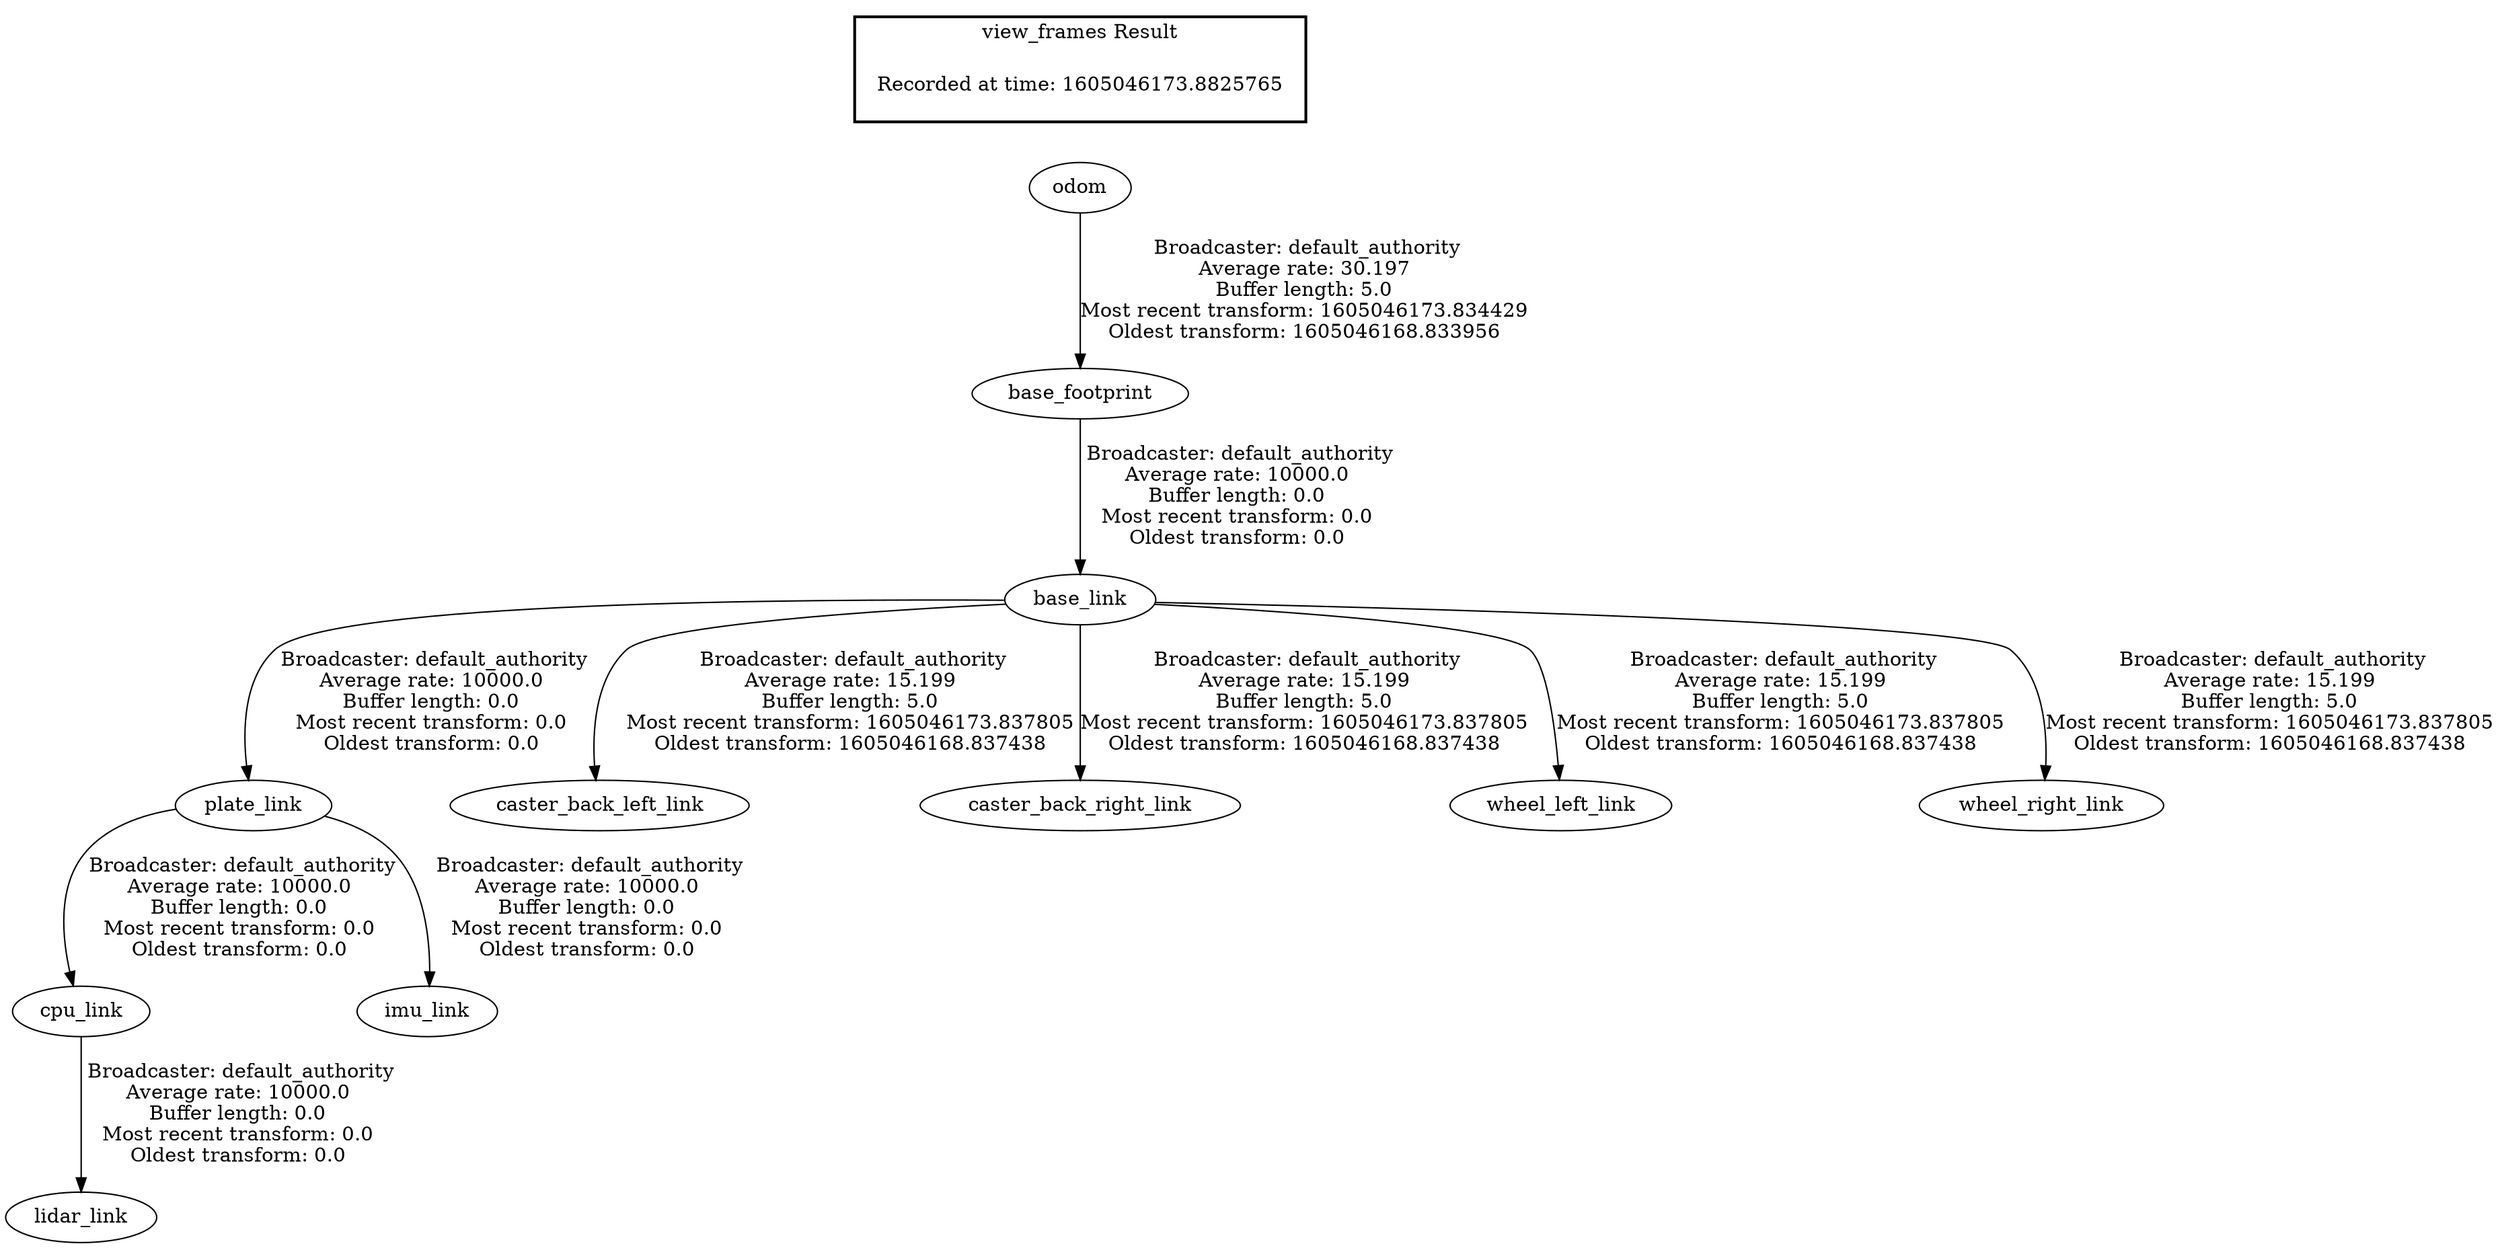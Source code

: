 digraph G {
"odom" -> "base_footprint"[label=" Broadcaster: default_authority\nAverage rate: 30.197\nBuffer length: 5.0\nMost recent transform: 1605046173.834429\nOldest transform: 1605046168.833956\n"];
"base_footprint" -> "base_link"[label=" Broadcaster: default_authority\nAverage rate: 10000.0\nBuffer length: 0.0\nMost recent transform: 0.0\nOldest transform: 0.0\n"];
"plate_link" -> "cpu_link"[label=" Broadcaster: default_authority\nAverage rate: 10000.0\nBuffer length: 0.0\nMost recent transform: 0.0\nOldest transform: 0.0\n"];
"base_link" -> "plate_link"[label=" Broadcaster: default_authority\nAverage rate: 10000.0\nBuffer length: 0.0\nMost recent transform: 0.0\nOldest transform: 0.0\n"];
"plate_link" -> "imu_link"[label=" Broadcaster: default_authority\nAverage rate: 10000.0\nBuffer length: 0.0\nMost recent transform: 0.0\nOldest transform: 0.0\n"];
"cpu_link" -> "lidar_link"[label=" Broadcaster: default_authority\nAverage rate: 10000.0\nBuffer length: 0.0\nMost recent transform: 0.0\nOldest transform: 0.0\n"];
"base_link" -> "caster_back_left_link"[label=" Broadcaster: default_authority\nAverage rate: 15.199\nBuffer length: 5.0\nMost recent transform: 1605046173.837805\nOldest transform: 1605046168.837438\n"];
"base_link" -> "caster_back_right_link"[label=" Broadcaster: default_authority\nAverage rate: 15.199\nBuffer length: 5.0\nMost recent transform: 1605046173.837805\nOldest transform: 1605046168.837438\n"];
"base_link" -> "wheel_left_link"[label=" Broadcaster: default_authority\nAverage rate: 15.199\nBuffer length: 5.0\nMost recent transform: 1605046173.837805\nOldest transform: 1605046168.837438\n"];
"base_link" -> "wheel_right_link"[label=" Broadcaster: default_authority\nAverage rate: 15.199\nBuffer length: 5.0\nMost recent transform: 1605046173.837805\nOldest transform: 1605046168.837438\n"];
edge [style=invis];
 subgraph cluster_legend { style=bold; color=black; label ="view_frames Result";
"Recorded at time: 1605046173.8825765"[ shape=plaintext ] ;
}->"odom";
}